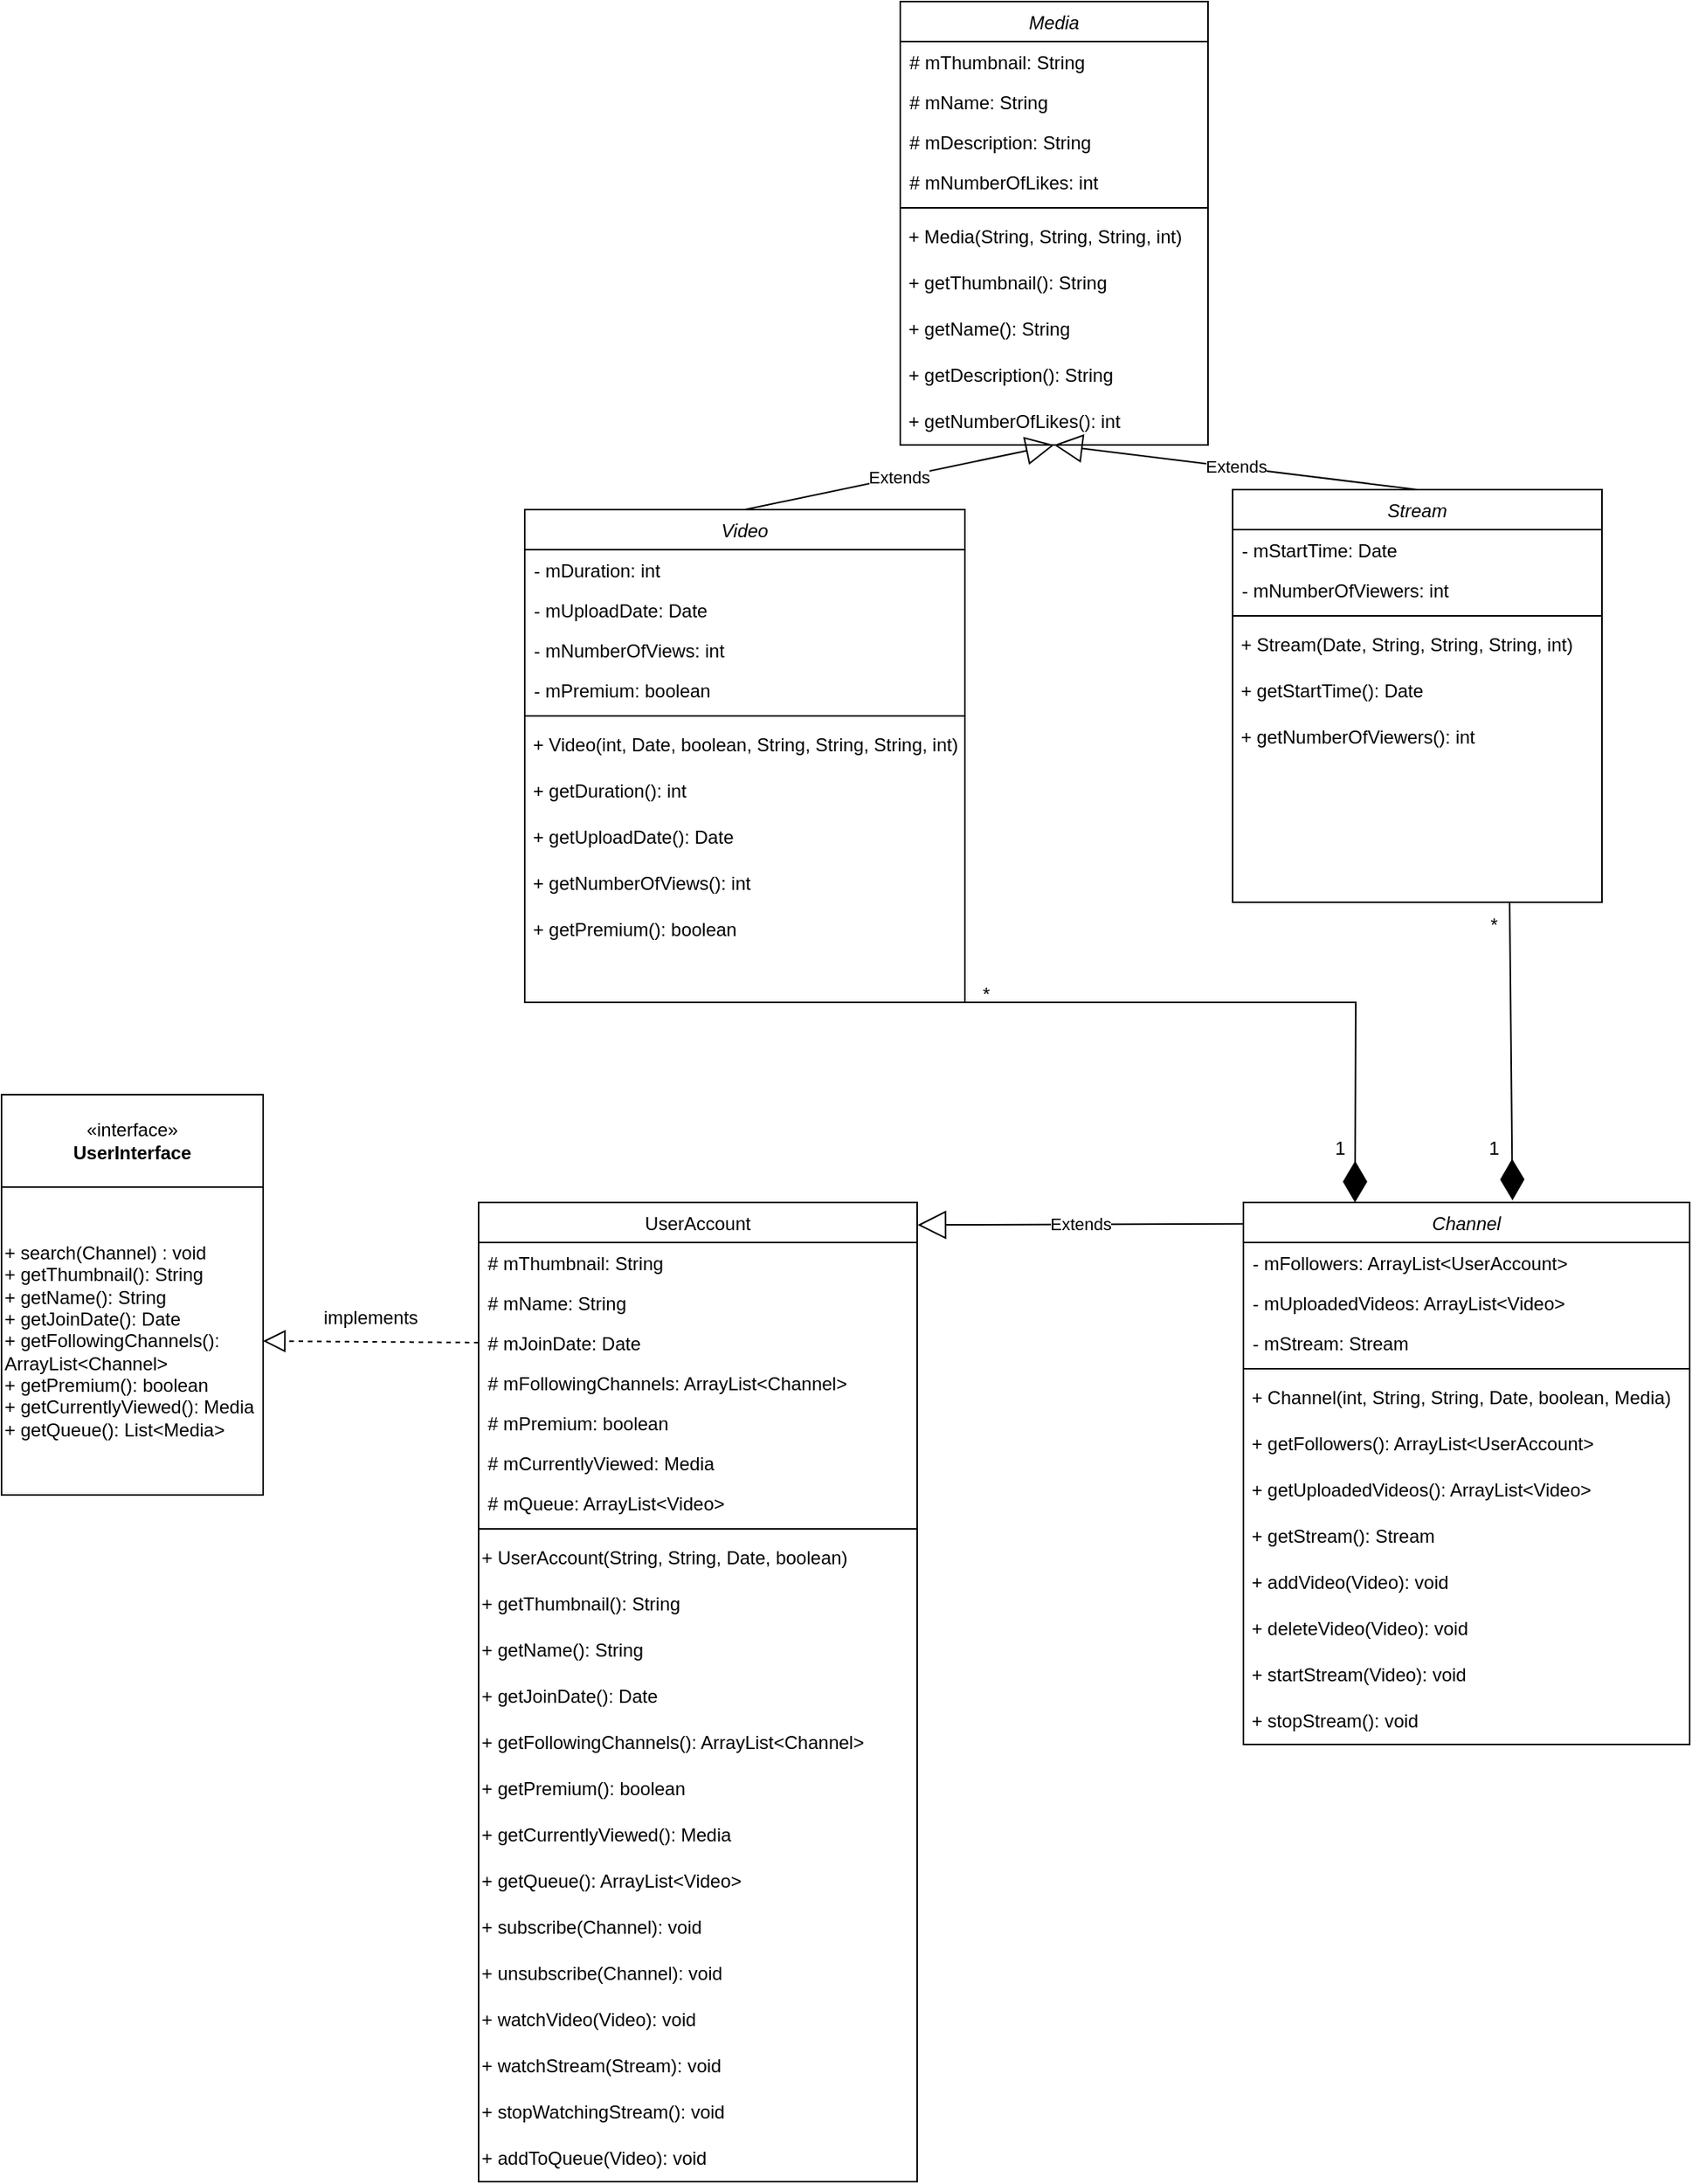 <mxfile version="22.1.5" type="device">
  <diagram id="C5RBs43oDa-KdzZeNtuy" name="Page-1">
    <mxGraphModel dx="1138" dy="728" grid="1" gridSize="10" guides="1" tooltips="1" connect="1" arrows="1" fold="1" page="1" pageScale="1" pageWidth="1169" pageHeight="1654" math="0" shadow="0">
      <root>
        <mxCell id="WIyWlLk6GJQsqaUBKTNV-0" />
        <mxCell id="WIyWlLk6GJQsqaUBKTNV-1" parent="WIyWlLk6GJQsqaUBKTNV-0" />
        <mxCell id="zkfFHV4jXpPFQw0GAbJ--0" value="Video" style="swimlane;fontStyle=2;align=center;verticalAlign=top;childLayout=stackLayout;horizontal=1;startSize=26;horizontalStack=0;resizeParent=1;resizeLast=0;collapsible=1;marginBottom=0;rounded=0;shadow=0;strokeWidth=1;" parent="WIyWlLk6GJQsqaUBKTNV-1" vertex="1">
          <mxGeometry x="400" y="330" width="286" height="320" as="geometry">
            <mxRectangle x="230" y="140" width="160" height="26" as="alternateBounds" />
          </mxGeometry>
        </mxCell>
        <mxCell id="mpf0fvycKqzO--zQficO-0" value="- mDuration: int" style="text;align=left;verticalAlign=top;spacingLeft=4;spacingRight=4;overflow=hidden;rotatable=0;points=[[0,0.5],[1,0.5]];portConstraint=eastwest;rounded=0;shadow=0;html=0;" parent="zkfFHV4jXpPFQw0GAbJ--0" vertex="1">
          <mxGeometry y="26" width="286" height="26" as="geometry" />
        </mxCell>
        <mxCell id="mpf0fvycKqzO--zQficO-2" value="- mUploadDate: Date    &#xa;&#xa;" style="text;align=left;verticalAlign=top;spacingLeft=4;spacingRight=4;overflow=hidden;rotatable=0;points=[[0,0.5],[1,0.5]];portConstraint=eastwest;rounded=0;shadow=0;html=0;" parent="zkfFHV4jXpPFQw0GAbJ--0" vertex="1">
          <mxGeometry y="52" width="286" height="26" as="geometry" />
        </mxCell>
        <mxCell id="mpf0fvycKqzO--zQficO-3" value="- mNumberOfViews: int" style="text;align=left;verticalAlign=top;spacingLeft=4;spacingRight=4;overflow=hidden;rotatable=0;points=[[0,0.5],[1,0.5]];portConstraint=eastwest;rounded=0;shadow=0;html=0;" parent="zkfFHV4jXpPFQw0GAbJ--0" vertex="1">
          <mxGeometry y="78" width="286" height="26" as="geometry" />
        </mxCell>
        <mxCell id="mpf0fvycKqzO--zQficO-5" value="- mPremium: boolean" style="text;align=left;verticalAlign=top;spacingLeft=4;spacingRight=4;overflow=hidden;rotatable=0;points=[[0,0.5],[1,0.5]];portConstraint=eastwest;rounded=0;shadow=0;html=0;" parent="zkfFHV4jXpPFQw0GAbJ--0" vertex="1">
          <mxGeometry y="104" width="286" height="26" as="geometry" />
        </mxCell>
        <mxCell id="zkfFHV4jXpPFQw0GAbJ--4" value="" style="line;html=1;strokeWidth=1;align=left;verticalAlign=middle;spacingTop=-1;spacingLeft=3;spacingRight=3;rotatable=0;labelPosition=right;points=[];portConstraint=eastwest;" parent="zkfFHV4jXpPFQw0GAbJ--0" vertex="1">
          <mxGeometry y="130" width="286" height="8" as="geometry" />
        </mxCell>
        <mxCell id="rb94BAbtfD_KCoYx7G47-6" value="&amp;nbsp;+ Video(int, Date, boolean, String, String, String, int)" style="text;html=1;align=left;verticalAlign=middle;resizable=0;points=[];autosize=1;strokeColor=none;fillColor=none;" parent="zkfFHV4jXpPFQw0GAbJ--0" vertex="1">
          <mxGeometry y="138" width="286" height="30" as="geometry" />
        </mxCell>
        <mxCell id="rb94BAbtfD_KCoYx7G47-7" value="&amp;nbsp;+ getDuration(): int" style="text;html=1;align=left;verticalAlign=middle;resizable=0;points=[];autosize=1;strokeColor=none;fillColor=none;" parent="zkfFHV4jXpPFQw0GAbJ--0" vertex="1">
          <mxGeometry y="168" width="286" height="30" as="geometry" />
        </mxCell>
        <mxCell id="rb94BAbtfD_KCoYx7G47-8" value="&amp;nbsp;+ getUploadDate(): Date" style="text;html=1;align=left;verticalAlign=middle;resizable=0;points=[];autosize=1;strokeColor=none;fillColor=none;" parent="zkfFHV4jXpPFQw0GAbJ--0" vertex="1">
          <mxGeometry y="198" width="286" height="30" as="geometry" />
        </mxCell>
        <mxCell id="rb94BAbtfD_KCoYx7G47-11" value="&amp;nbsp;+ getNumberOfViews(): int" style="text;html=1;align=left;verticalAlign=middle;resizable=0;points=[];autosize=1;strokeColor=none;fillColor=none;" parent="zkfFHV4jXpPFQw0GAbJ--0" vertex="1">
          <mxGeometry y="228" width="286" height="30" as="geometry" />
        </mxCell>
        <mxCell id="rb94BAbtfD_KCoYx7G47-31" value="&amp;nbsp;+ getPremium(): boolean" style="text;html=1;align=left;verticalAlign=middle;resizable=0;points=[];autosize=1;strokeColor=none;fillColor=none;" parent="zkfFHV4jXpPFQw0GAbJ--0" vertex="1">
          <mxGeometry y="258" width="286" height="30" as="geometry" />
        </mxCell>
        <mxCell id="zkfFHV4jXpPFQw0GAbJ--6" value="UserAccount" style="swimlane;fontStyle=0;align=center;verticalAlign=top;childLayout=stackLayout;horizontal=1;startSize=26;horizontalStack=0;resizeParent=1;resizeLast=0;collapsible=1;marginBottom=0;rounded=0;shadow=0;strokeWidth=1;" parent="WIyWlLk6GJQsqaUBKTNV-1" vertex="1">
          <mxGeometry x="370" y="780" width="285" height="636" as="geometry">
            <mxRectangle x="130" y="380" width="160" height="26" as="alternateBounds" />
          </mxGeometry>
        </mxCell>
        <mxCell id="zkfFHV4jXpPFQw0GAbJ--7" value="# mThumbnail: String" style="text;align=left;verticalAlign=top;spacingLeft=4;spacingRight=4;overflow=hidden;rotatable=0;points=[[0,0.5],[1,0.5]];portConstraint=eastwest;" parent="zkfFHV4jXpPFQw0GAbJ--6" vertex="1">
          <mxGeometry y="26" width="285" height="26" as="geometry" />
        </mxCell>
        <mxCell id="zkfFHV4jXpPFQw0GAbJ--8" value="# mName: String" style="text;align=left;verticalAlign=top;spacingLeft=4;spacingRight=4;overflow=hidden;rotatable=0;points=[[0,0.5],[1,0.5]];portConstraint=eastwest;rounded=0;shadow=0;html=0;" parent="zkfFHV4jXpPFQw0GAbJ--6" vertex="1">
          <mxGeometry y="52" width="285" height="26" as="geometry" />
        </mxCell>
        <mxCell id="mpf0fvycKqzO--zQficO-18" value="# mJoinDate: Date" style="text;align=left;verticalAlign=top;spacingLeft=4;spacingRight=4;overflow=hidden;rotatable=0;points=[[0,0.5],[1,0.5]];portConstraint=eastwest;rounded=0;shadow=0;html=0;" parent="zkfFHV4jXpPFQw0GAbJ--6" vertex="1">
          <mxGeometry y="78" width="285" height="26" as="geometry" />
        </mxCell>
        <mxCell id="mpf0fvycKqzO--zQficO-19" value="# mFollowingChannels: ArrayList&lt;Channel&gt;" style="text;align=left;verticalAlign=top;spacingLeft=4;spacingRight=4;overflow=hidden;rotatable=0;points=[[0,0.5],[1,0.5]];portConstraint=eastwest;rounded=0;shadow=0;html=0;" parent="zkfFHV4jXpPFQw0GAbJ--6" vertex="1">
          <mxGeometry y="104" width="285" height="26" as="geometry" />
        </mxCell>
        <mxCell id="mpf0fvycKqzO--zQficO-21" value="# mPremium: boolean" style="text;align=left;verticalAlign=top;spacingLeft=4;spacingRight=4;overflow=hidden;rotatable=0;points=[[0,0.5],[1,0.5]];portConstraint=eastwest;rounded=0;shadow=0;html=0;" parent="zkfFHV4jXpPFQw0GAbJ--6" vertex="1">
          <mxGeometry y="130" width="285" height="26" as="geometry" />
        </mxCell>
        <mxCell id="mpf0fvycKqzO--zQficO-22" value="# mCurrentlyViewed: Media" style="text;align=left;verticalAlign=top;spacingLeft=4;spacingRight=4;overflow=hidden;rotatable=0;points=[[0,0.5],[1,0.5]];portConstraint=eastwest;rounded=0;shadow=0;html=0;" parent="zkfFHV4jXpPFQw0GAbJ--6" vertex="1">
          <mxGeometry y="156" width="285" height="26" as="geometry" />
        </mxCell>
        <mxCell id="mpf0fvycKqzO--zQficO-34" value="# mQueue: ArrayList&lt;Video&gt;" style="text;align=left;verticalAlign=top;spacingLeft=4;spacingRight=4;overflow=hidden;rotatable=0;points=[[0,0.5],[1,0.5]];portConstraint=eastwest;rounded=0;shadow=0;html=0;" parent="zkfFHV4jXpPFQw0GAbJ--6" vertex="1">
          <mxGeometry y="182" width="285" height="26" as="geometry" />
        </mxCell>
        <mxCell id="zkfFHV4jXpPFQw0GAbJ--9" value="" style="line;html=1;strokeWidth=1;align=left;verticalAlign=middle;spacingTop=-1;spacingLeft=3;spacingRight=3;rotatable=0;labelPosition=right;points=[];portConstraint=eastwest;" parent="zkfFHV4jXpPFQw0GAbJ--6" vertex="1">
          <mxGeometry y="208" width="285" height="8" as="geometry" />
        </mxCell>
        <mxCell id="rb94BAbtfD_KCoYx7G47-42" value="+ UserAccount(String, String, Date, boolean)" style="text;html=1;align=left;verticalAlign=middle;resizable=0;points=[];autosize=1;strokeColor=none;fillColor=none;" parent="zkfFHV4jXpPFQw0GAbJ--6" vertex="1">
          <mxGeometry y="216" width="285" height="30" as="geometry" />
        </mxCell>
        <mxCell id="rb94BAbtfD_KCoYx7G47-9" value="+ getThumbnail(): String" style="text;html=1;align=left;verticalAlign=middle;resizable=0;points=[];autosize=1;strokeColor=none;fillColor=none;" parent="zkfFHV4jXpPFQw0GAbJ--6" vertex="1">
          <mxGeometry y="246" width="285" height="30" as="geometry" />
        </mxCell>
        <mxCell id="rb94BAbtfD_KCoYx7G47-44" value="+ getName(): String" style="text;html=1;align=left;verticalAlign=middle;resizable=0;points=[];autosize=1;strokeColor=none;fillColor=none;" parent="zkfFHV4jXpPFQw0GAbJ--6" vertex="1">
          <mxGeometry y="276" width="285" height="30" as="geometry" />
        </mxCell>
        <mxCell id="rb94BAbtfD_KCoYx7G47-45" value="+ getJoinDate(): Date" style="text;html=1;align=left;verticalAlign=middle;resizable=0;points=[];autosize=1;strokeColor=none;fillColor=none;" parent="zkfFHV4jXpPFQw0GAbJ--6" vertex="1">
          <mxGeometry y="306" width="285" height="30" as="geometry" />
        </mxCell>
        <mxCell id="rb94BAbtfD_KCoYx7G47-46" value="+ getFollowingChannels(): ArrayList&amp;lt;Channel&amp;gt;&amp;nbsp;" style="text;html=1;align=left;verticalAlign=middle;resizable=0;points=[];autosize=1;strokeColor=none;fillColor=none;" parent="zkfFHV4jXpPFQw0GAbJ--6" vertex="1">
          <mxGeometry y="336" width="285" height="30" as="geometry" />
        </mxCell>
        <mxCell id="rb94BAbtfD_KCoYx7G47-47" value="+ getPremium(): boolean" style="text;html=1;align=left;verticalAlign=middle;resizable=0;points=[];autosize=1;strokeColor=none;fillColor=none;" parent="zkfFHV4jXpPFQw0GAbJ--6" vertex="1">
          <mxGeometry y="366" width="285" height="30" as="geometry" />
        </mxCell>
        <mxCell id="rb94BAbtfD_KCoYx7G47-48" value="+ getCurrentlyViewed(): Media" style="text;html=1;align=left;verticalAlign=middle;resizable=0;points=[];autosize=1;strokeColor=none;fillColor=none;" parent="zkfFHV4jXpPFQw0GAbJ--6" vertex="1">
          <mxGeometry y="396" width="285" height="30" as="geometry" />
        </mxCell>
        <mxCell id="rb94BAbtfD_KCoYx7G47-49" value="+ getQueue(): ArrayList&amp;lt;Video&amp;gt;" style="text;html=1;align=left;verticalAlign=middle;resizable=0;points=[];autosize=1;strokeColor=none;fillColor=none;" parent="zkfFHV4jXpPFQw0GAbJ--6" vertex="1">
          <mxGeometry y="426" width="285" height="30" as="geometry" />
        </mxCell>
        <mxCell id="rb94BAbtfD_KCoYx7G47-61" value="+ subscribe(Channel): void" style="text;html=1;align=left;verticalAlign=middle;resizable=0;points=[];autosize=1;strokeColor=none;fillColor=none;" parent="zkfFHV4jXpPFQw0GAbJ--6" vertex="1">
          <mxGeometry y="456" width="285" height="30" as="geometry" />
        </mxCell>
        <mxCell id="rb94BAbtfD_KCoYx7G47-62" value="+ unsubscribe(Channel): void" style="text;html=1;align=left;verticalAlign=middle;resizable=0;points=[];autosize=1;strokeColor=none;fillColor=none;" parent="zkfFHV4jXpPFQw0GAbJ--6" vertex="1">
          <mxGeometry y="486" width="285" height="30" as="geometry" />
        </mxCell>
        <mxCell id="rb94BAbtfD_KCoYx7G47-63" value="+ watchVideo(Video): void&amp;nbsp;" style="text;html=1;align=left;verticalAlign=middle;resizable=0;points=[];autosize=1;strokeColor=none;fillColor=none;" parent="zkfFHV4jXpPFQw0GAbJ--6" vertex="1">
          <mxGeometry y="516" width="285" height="30" as="geometry" />
        </mxCell>
        <mxCell id="rb94BAbtfD_KCoYx7G47-64" value="+ watchStream(Stream): void" style="text;html=1;align=left;verticalAlign=middle;resizable=0;points=[];autosize=1;strokeColor=none;fillColor=none;" parent="zkfFHV4jXpPFQw0GAbJ--6" vertex="1">
          <mxGeometry y="546" width="285" height="30" as="geometry" />
        </mxCell>
        <mxCell id="1GkujThw8DtiPwDJJVMA-0" value="+ stopWatchingStream(): void" style="text;html=1;align=left;verticalAlign=middle;resizable=0;points=[];autosize=1;strokeColor=none;fillColor=none;" vertex="1" parent="zkfFHV4jXpPFQw0GAbJ--6">
          <mxGeometry y="576" width="285" height="30" as="geometry" />
        </mxCell>
        <mxCell id="rb94BAbtfD_KCoYx7G47-65" value="+ addToQueue(Video): void" style="text;html=1;align=left;verticalAlign=middle;resizable=0;points=[];autosize=1;strokeColor=none;fillColor=none;" parent="zkfFHV4jXpPFQw0GAbJ--6" vertex="1">
          <mxGeometry y="606" width="285" height="30" as="geometry" />
        </mxCell>
        <mxCell id="mpf0fvycKqzO--zQficO-7" value="Stream" style="swimlane;fontStyle=2;align=center;verticalAlign=top;childLayout=stackLayout;horizontal=1;startSize=26;horizontalStack=0;resizeParent=1;resizeLast=0;collapsible=1;marginBottom=0;rounded=0;shadow=0;strokeWidth=1;" parent="WIyWlLk6GJQsqaUBKTNV-1" vertex="1">
          <mxGeometry x="860" y="317" width="240" height="268" as="geometry">
            <mxRectangle x="230" y="140" width="160" height="26" as="alternateBounds" />
          </mxGeometry>
        </mxCell>
        <mxCell id="mpf0fvycKqzO--zQficO-12" value="- mStartTime: Date   &#xa;" style="text;align=left;verticalAlign=top;spacingLeft=4;spacingRight=4;overflow=hidden;rotatable=0;points=[[0,0.5],[1,0.5]];portConstraint=eastwest;rounded=0;shadow=0;html=0;" parent="mpf0fvycKqzO--zQficO-7" vertex="1">
          <mxGeometry y="26" width="240" height="26" as="geometry" />
        </mxCell>
        <mxCell id="mpf0fvycKqzO--zQficO-13" value="- mNumberOfViewers: int" style="text;align=left;verticalAlign=top;spacingLeft=4;spacingRight=4;overflow=hidden;rotatable=0;points=[[0,0.5],[1,0.5]];portConstraint=eastwest;rounded=0;shadow=0;html=0;" parent="mpf0fvycKqzO--zQficO-7" vertex="1">
          <mxGeometry y="52" width="240" height="26" as="geometry" />
        </mxCell>
        <mxCell id="mpf0fvycKqzO--zQficO-16" value="" style="line;html=1;strokeWidth=1;align=left;verticalAlign=middle;spacingTop=-1;spacingLeft=3;spacingRight=3;rotatable=0;labelPosition=right;points=[];portConstraint=eastwest;" parent="mpf0fvycKqzO--zQficO-7" vertex="1">
          <mxGeometry y="78" width="240" height="8" as="geometry" />
        </mxCell>
        <mxCell id="rb94BAbtfD_KCoYx7G47-39" value="&amp;nbsp;+ Stream(Date, String, String, String, int)" style="text;html=1;align=left;verticalAlign=middle;resizable=0;points=[];autosize=1;strokeColor=none;fillColor=none;" parent="mpf0fvycKqzO--zQficO-7" vertex="1">
          <mxGeometry y="86" width="240" height="30" as="geometry" />
        </mxCell>
        <mxCell id="rb94BAbtfD_KCoYx7G47-41" value="&amp;nbsp;+ getStartTime(): Date" style="text;html=1;align=left;verticalAlign=middle;resizable=0;points=[];autosize=1;strokeColor=none;fillColor=none;" parent="mpf0fvycKqzO--zQficO-7" vertex="1">
          <mxGeometry y="116" width="240" height="30" as="geometry" />
        </mxCell>
        <mxCell id="rb94BAbtfD_KCoYx7G47-40" value="&amp;nbsp;+ getNumberOfViewers(): int" style="text;html=1;align=left;verticalAlign=middle;resizable=0;points=[];autosize=1;strokeColor=none;fillColor=none;" parent="mpf0fvycKqzO--zQficO-7" vertex="1">
          <mxGeometry y="146" width="240" height="30" as="geometry" />
        </mxCell>
        <mxCell id="mpf0fvycKqzO--zQficO-23" value="Media" style="swimlane;fontStyle=2;align=center;verticalAlign=top;childLayout=stackLayout;horizontal=1;startSize=26;horizontalStack=0;resizeParent=1;resizeLast=0;collapsible=1;marginBottom=0;rounded=0;shadow=0;strokeWidth=1;" parent="WIyWlLk6GJQsqaUBKTNV-1" vertex="1">
          <mxGeometry x="644" width="200" height="288" as="geometry">
            <mxRectangle x="230" y="140" width="160" height="26" as="alternateBounds" />
          </mxGeometry>
        </mxCell>
        <mxCell id="mpf0fvycKqzO--zQficO-24" value="# mThumbnail: String" style="text;align=left;verticalAlign=top;spacingLeft=4;spacingRight=4;overflow=hidden;rotatable=0;points=[[0,0.5],[1,0.5]];portConstraint=eastwest;" parent="mpf0fvycKqzO--zQficO-23" vertex="1">
          <mxGeometry y="26" width="200" height="26" as="geometry" />
        </mxCell>
        <mxCell id="mpf0fvycKqzO--zQficO-25" value="# mName: String" style="text;align=left;verticalAlign=top;spacingLeft=4;spacingRight=4;overflow=hidden;rotatable=0;points=[[0,0.5],[1,0.5]];portConstraint=eastwest;rounded=0;shadow=0;html=0;" parent="mpf0fvycKqzO--zQficO-23" vertex="1">
          <mxGeometry y="52" width="200" height="26" as="geometry" />
        </mxCell>
        <mxCell id="mpf0fvycKqzO--zQficO-26" value="# mDescription: String" style="text;align=left;verticalAlign=top;spacingLeft=4;spacingRight=4;overflow=hidden;rotatable=0;points=[[0,0.5],[1,0.5]];portConstraint=eastwest;rounded=0;shadow=0;html=0;" parent="mpf0fvycKqzO--zQficO-23" vertex="1">
          <mxGeometry y="78" width="200" height="26" as="geometry" />
        </mxCell>
        <mxCell id="mpf0fvycKqzO--zQficO-30" value="# mNumberOfLikes: int" style="text;align=left;verticalAlign=top;spacingLeft=4;spacingRight=4;overflow=hidden;rotatable=0;points=[[0,0.5],[1,0.5]];portConstraint=eastwest;rounded=0;shadow=0;html=0;" parent="mpf0fvycKqzO--zQficO-23" vertex="1">
          <mxGeometry y="104" width="200" height="26" as="geometry" />
        </mxCell>
        <mxCell id="mpf0fvycKqzO--zQficO-32" value="" style="line;html=1;strokeWidth=1;align=left;verticalAlign=middle;spacingTop=-1;spacingLeft=3;spacingRight=3;rotatable=0;labelPosition=right;points=[];portConstraint=eastwest;" parent="mpf0fvycKqzO--zQficO-23" vertex="1">
          <mxGeometry y="130" width="200" height="8" as="geometry" />
        </mxCell>
        <mxCell id="rb94BAbtfD_KCoYx7G47-33" value="&amp;nbsp;+ Media(String, String, String, int)" style="text;html=1;align=left;verticalAlign=middle;resizable=0;points=[];autosize=1;strokeColor=none;fillColor=none;" parent="mpf0fvycKqzO--zQficO-23" vertex="1">
          <mxGeometry y="138" width="200" height="30" as="geometry" />
        </mxCell>
        <mxCell id="rb94BAbtfD_KCoYx7G47-34" value="&amp;nbsp;+ getThumbnail(): String" style="text;html=1;align=left;verticalAlign=middle;resizable=0;points=[];autosize=1;strokeColor=none;fillColor=none;" parent="mpf0fvycKqzO--zQficO-23" vertex="1">
          <mxGeometry y="168" width="200" height="30" as="geometry" />
        </mxCell>
        <mxCell id="rb94BAbtfD_KCoYx7G47-37" value="&amp;nbsp;+ getName(): String" style="text;html=1;align=left;verticalAlign=middle;resizable=0;points=[];autosize=1;strokeColor=none;fillColor=none;" parent="mpf0fvycKqzO--zQficO-23" vertex="1">
          <mxGeometry y="198" width="200" height="30" as="geometry" />
        </mxCell>
        <mxCell id="rb94BAbtfD_KCoYx7G47-35" value="&amp;nbsp;+ getDescription(): String" style="text;html=1;align=left;verticalAlign=middle;resizable=0;points=[];autosize=1;strokeColor=none;fillColor=none;" parent="mpf0fvycKqzO--zQficO-23" vertex="1">
          <mxGeometry y="228" width="200" height="30" as="geometry" />
        </mxCell>
        <mxCell id="rb94BAbtfD_KCoYx7G47-36" value="&amp;nbsp;+ getNumberOfLikes(): int" style="text;html=1;align=left;verticalAlign=middle;resizable=0;points=[];autosize=1;strokeColor=none;fillColor=none;" parent="mpf0fvycKqzO--zQficO-23" vertex="1">
          <mxGeometry y="258" width="200" height="30" as="geometry" />
        </mxCell>
        <mxCell id="mpf0fvycKqzO--zQficO-35" value="Channel" style="swimlane;fontStyle=2;align=center;verticalAlign=top;childLayout=stackLayout;horizontal=1;startSize=26;horizontalStack=0;resizeParent=1;resizeLast=0;collapsible=1;marginBottom=0;rounded=0;shadow=0;strokeWidth=1;" parent="WIyWlLk6GJQsqaUBKTNV-1" vertex="1">
          <mxGeometry x="867" y="780" width="290" height="352" as="geometry">
            <mxRectangle x="230" y="140" width="160" height="26" as="alternateBounds" />
          </mxGeometry>
        </mxCell>
        <mxCell id="mpf0fvycKqzO--zQficO-36" value="- mFollowers: ArrayList&lt;UserAccount&gt;" style="text;align=left;verticalAlign=top;spacingLeft=4;spacingRight=4;overflow=hidden;rotatable=0;points=[[0,0.5],[1,0.5]];portConstraint=eastwest;rounded=0;shadow=0;html=0;" parent="mpf0fvycKqzO--zQficO-35" vertex="1">
          <mxGeometry y="26" width="290" height="26" as="geometry" />
        </mxCell>
        <mxCell id="mpf0fvycKqzO--zQficO-37" value="- mUploadedVideos: ArrayList&lt;Video&gt;" style="text;align=left;verticalAlign=top;spacingLeft=4;spacingRight=4;overflow=hidden;rotatable=0;points=[[0,0.5],[1,0.5]];portConstraint=eastwest;rounded=0;shadow=0;html=0;" parent="mpf0fvycKqzO--zQficO-35" vertex="1">
          <mxGeometry y="52" width="290" height="26" as="geometry" />
        </mxCell>
        <mxCell id="rb94BAbtfD_KCoYx7G47-4" value="- mStream: Stream" style="text;align=left;verticalAlign=top;spacingLeft=4;spacingRight=4;overflow=hidden;rotatable=0;points=[[0,0.5],[1,0.5]];portConstraint=eastwest;rounded=0;shadow=0;html=0;" parent="mpf0fvycKqzO--zQficO-35" vertex="1">
          <mxGeometry y="78" width="290" height="26" as="geometry" />
        </mxCell>
        <mxCell id="mpf0fvycKqzO--zQficO-38" value="" style="line;html=1;strokeWidth=1;align=left;verticalAlign=middle;spacingTop=-1;spacingLeft=3;spacingRight=3;rotatable=0;labelPosition=right;points=[];portConstraint=eastwest;" parent="mpf0fvycKqzO--zQficO-35" vertex="1">
          <mxGeometry y="104" width="290" height="8" as="geometry" />
        </mxCell>
        <mxCell id="rb94BAbtfD_KCoYx7G47-43" value="&amp;nbsp;+ Channel(int, String, String, Date, boolean, Media)&amp;nbsp;" style="text;html=1;align=left;verticalAlign=middle;resizable=0;points=[];autosize=1;strokeColor=none;fillColor=none;" parent="mpf0fvycKqzO--zQficO-35" vertex="1">
          <mxGeometry y="112" width="290" height="30" as="geometry" />
        </mxCell>
        <mxCell id="rb94BAbtfD_KCoYx7G47-50" value="&amp;nbsp;+ getFollowers(): ArrayList&amp;lt;UserAccount&amp;gt;" style="text;html=1;align=left;verticalAlign=middle;resizable=0;points=[];autosize=1;strokeColor=none;fillColor=none;" parent="mpf0fvycKqzO--zQficO-35" vertex="1">
          <mxGeometry y="142" width="290" height="30" as="geometry" />
        </mxCell>
        <mxCell id="rb94BAbtfD_KCoYx7G47-52" value="&amp;nbsp;+ getUploadedVideos(): ArrayList&amp;lt;Video&amp;gt;" style="text;html=1;align=left;verticalAlign=middle;resizable=0;points=[];autosize=1;strokeColor=none;fillColor=none;" parent="mpf0fvycKqzO--zQficO-35" vertex="1">
          <mxGeometry y="172" width="290" height="30" as="geometry" />
        </mxCell>
        <mxCell id="rb94BAbtfD_KCoYx7G47-51" value="&amp;nbsp;+ getStream(): Stream" style="text;html=1;align=left;verticalAlign=middle;resizable=0;points=[];autosize=1;strokeColor=none;fillColor=none;" parent="mpf0fvycKqzO--zQficO-35" vertex="1">
          <mxGeometry y="202" width="290" height="30" as="geometry" />
        </mxCell>
        <mxCell id="rb94BAbtfD_KCoYx7G47-57" value="&amp;nbsp;+ addVideo(Video): void" style="text;html=1;align=left;verticalAlign=middle;resizable=0;points=[];autosize=1;strokeColor=none;fillColor=none;" parent="mpf0fvycKqzO--zQficO-35" vertex="1">
          <mxGeometry y="232" width="290" height="30" as="geometry" />
        </mxCell>
        <mxCell id="rb94BAbtfD_KCoYx7G47-58" value="&amp;nbsp;+ deleteVideo(Video): void" style="text;html=1;align=left;verticalAlign=middle;resizable=0;points=[];autosize=1;strokeColor=none;fillColor=none;" parent="mpf0fvycKqzO--zQficO-35" vertex="1">
          <mxGeometry y="262" width="290" height="30" as="geometry" />
        </mxCell>
        <mxCell id="rb94BAbtfD_KCoYx7G47-59" value="&amp;nbsp;+ startStream(Video): void" style="text;html=1;align=left;verticalAlign=middle;resizable=0;points=[];autosize=1;strokeColor=none;fillColor=none;" parent="mpf0fvycKqzO--zQficO-35" vertex="1">
          <mxGeometry y="292" width="290" height="30" as="geometry" />
        </mxCell>
        <mxCell id="rb94BAbtfD_KCoYx7G47-60" value="&amp;nbsp;+ stopStream(): void" style="text;html=1;align=left;verticalAlign=middle;resizable=0;points=[];autosize=1;strokeColor=none;fillColor=none;" parent="mpf0fvycKqzO--zQficO-35" vertex="1">
          <mxGeometry y="322" width="290" height="30" as="geometry" />
        </mxCell>
        <mxCell id="rb94BAbtfD_KCoYx7G47-0" value="Extends" style="endArrow=block;endSize=16;endFill=0;html=1;rounded=0;exitX=0.5;exitY=0;exitDx=0;exitDy=0;entryX=0.5;entryY=1;entryDx=0;entryDy=0;" parent="WIyWlLk6GJQsqaUBKTNV-1" source="mpf0fvycKqzO--zQficO-7" target="mpf0fvycKqzO--zQficO-23" edge="1">
          <mxGeometry width="160" relative="1" as="geometry">
            <mxPoint x="970" y="268" as="sourcePoint" />
            <mxPoint x="1110" y="290" as="targetPoint" />
          </mxGeometry>
        </mxCell>
        <mxCell id="rb94BAbtfD_KCoYx7G47-2" value="Extends" style="endArrow=block;endSize=16;endFill=0;html=1;rounded=0;exitX=0.5;exitY=0;exitDx=0;exitDy=0;entryX=0.5;entryY=1;entryDx=0;entryDy=0;" parent="WIyWlLk6GJQsqaUBKTNV-1" source="zkfFHV4jXpPFQw0GAbJ--0" target="mpf0fvycKqzO--zQficO-23" edge="1">
          <mxGeometry width="160" relative="1" as="geometry">
            <mxPoint x="540" y="190" as="sourcePoint" />
            <mxPoint x="700" y="190" as="targetPoint" />
          </mxGeometry>
        </mxCell>
        <mxCell id="rb94BAbtfD_KCoYx7G47-3" value="Extends" style="endArrow=block;endSize=16;endFill=0;html=1;rounded=0;exitX=0.003;exitY=0.045;exitDx=0;exitDy=0;exitPerimeter=0;entryX=1.001;entryY=0.023;entryDx=0;entryDy=0;entryPerimeter=0;" parent="WIyWlLk6GJQsqaUBKTNV-1" target="zkfFHV4jXpPFQw0GAbJ--6" edge="1">
          <mxGeometry width="160" relative="1" as="geometry">
            <mxPoint x="867.0" y="793.845" as="sourcePoint" />
            <mxPoint x="660" y="790" as="targetPoint" />
          </mxGeometry>
        </mxCell>
        <mxCell id="rb94BAbtfD_KCoYx7G47-55" value="" style="endArrow=diamondThin;endFill=1;endSize=24;html=1;rounded=0;entryX=0.603;entryY=-0.004;entryDx=0;entryDy=0;exitX=0.75;exitY=1;exitDx=0;exitDy=0;entryPerimeter=0;" parent="WIyWlLk6GJQsqaUBKTNV-1" source="mpf0fvycKqzO--zQficO-7" target="mpf0fvycKqzO--zQficO-35" edge="1">
          <mxGeometry width="160" relative="1" as="geometry">
            <mxPoint x="1085" y="590" as="sourcePoint" />
            <mxPoint x="1030" y="680" as="targetPoint" />
          </mxGeometry>
        </mxCell>
        <mxCell id="rb94BAbtfD_KCoYx7G47-56" value="" style="endArrow=diamondThin;endFill=1;endSize=24;html=1;rounded=0;entryX=0.25;entryY=0;entryDx=0;entryDy=0;exitX=0.5;exitY=1;exitDx=0;exitDy=0;" parent="WIyWlLk6GJQsqaUBKTNV-1" source="zkfFHV4jXpPFQw0GAbJ--0" target="mpf0fvycKqzO--zQficO-35" edge="1">
          <mxGeometry width="160" relative="1" as="geometry">
            <mxPoint x="700" y="680" as="sourcePoint" />
            <mxPoint x="860" y="680" as="targetPoint" />
            <Array as="points">
              <mxPoint x="940" y="650" />
            </Array>
          </mxGeometry>
        </mxCell>
        <mxCell id="rb94BAbtfD_KCoYx7G47-66" value="1" style="text;html=1;strokeColor=none;fillColor=none;align=center;verticalAlign=middle;whiteSpace=wrap;rounded=0;" parent="WIyWlLk6GJQsqaUBKTNV-1" vertex="1">
          <mxGeometry x="900" y="730" width="60" height="30" as="geometry" />
        </mxCell>
        <mxCell id="rb94BAbtfD_KCoYx7G47-67" value="1" style="text;html=1;strokeColor=none;fillColor=none;align=center;verticalAlign=middle;whiteSpace=wrap;rounded=0;" parent="WIyWlLk6GJQsqaUBKTNV-1" vertex="1">
          <mxGeometry x="1000" y="730" width="60" height="30" as="geometry" />
        </mxCell>
        <mxCell id="rb94BAbtfD_KCoYx7G47-68" value="*" style="text;html=1;strokeColor=none;fillColor=none;align=center;verticalAlign=middle;whiteSpace=wrap;rounded=0;" parent="WIyWlLk6GJQsqaUBKTNV-1" vertex="1">
          <mxGeometry x="670" y="630" width="60" height="30" as="geometry" />
        </mxCell>
        <mxCell id="rb94BAbtfD_KCoYx7G47-69" value="*" style="text;html=1;strokeColor=none;fillColor=none;align=center;verticalAlign=middle;whiteSpace=wrap;rounded=0;" parent="WIyWlLk6GJQsqaUBKTNV-1" vertex="1">
          <mxGeometry x="1000" y="585" width="60" height="30" as="geometry" />
        </mxCell>
        <mxCell id="1GkujThw8DtiPwDJJVMA-4" value="«interface»&lt;br&gt;&lt;b&gt;UserInterface&lt;/b&gt;" style="html=1;whiteSpace=wrap;" vertex="1" parent="WIyWlLk6GJQsqaUBKTNV-1">
          <mxGeometry x="60" y="710" width="170" height="60" as="geometry" />
        </mxCell>
        <mxCell id="1GkujThw8DtiPwDJJVMA-5" value="+ search(Channel) : void&lt;br&gt;&lt;div&gt;+ getThumbnail(): String&lt;/div&gt;&lt;div&gt;+ getName(): String&lt;/div&gt;&lt;div&gt;+ getJoinDate(): Date&lt;/div&gt;&lt;div&gt;+ getFollowingChannels(): ArrayList&amp;lt;Channel&amp;gt;&lt;/div&gt;&lt;div&gt;+ getPremium(): boolean&lt;/div&gt;&lt;div&gt;+ getCurrentlyViewed(): Media&lt;/div&gt;&lt;div&gt;+ getQueue(): List&amp;lt;Media&amp;gt;&lt;/div&gt;" style="rounded=0;whiteSpace=wrap;html=1;align=left;" vertex="1" parent="WIyWlLk6GJQsqaUBKTNV-1">
          <mxGeometry x="60" y="770" width="170" height="200" as="geometry" />
        </mxCell>
        <mxCell id="1GkujThw8DtiPwDJJVMA-7" value="" style="endArrow=block;dashed=1;endFill=0;endSize=12;html=1;rounded=0;entryX=1;entryY=0.5;entryDx=0;entryDy=0;exitX=0;exitY=0.5;exitDx=0;exitDy=0;" edge="1" parent="WIyWlLk6GJQsqaUBKTNV-1" source="mpf0fvycKqzO--zQficO-18" target="1GkujThw8DtiPwDJJVMA-5">
          <mxGeometry width="160" relative="1" as="geometry">
            <mxPoint x="260" y="970" as="sourcePoint" />
            <mxPoint x="390" y="780" as="targetPoint" />
          </mxGeometry>
        </mxCell>
        <mxCell id="1GkujThw8DtiPwDJJVMA-9" value="implements" style="text;html=1;strokeColor=none;fillColor=none;align=center;verticalAlign=middle;whiteSpace=wrap;rounded=0;" vertex="1" parent="WIyWlLk6GJQsqaUBKTNV-1">
          <mxGeometry x="270" y="840" width="60" height="30" as="geometry" />
        </mxCell>
      </root>
    </mxGraphModel>
  </diagram>
</mxfile>
